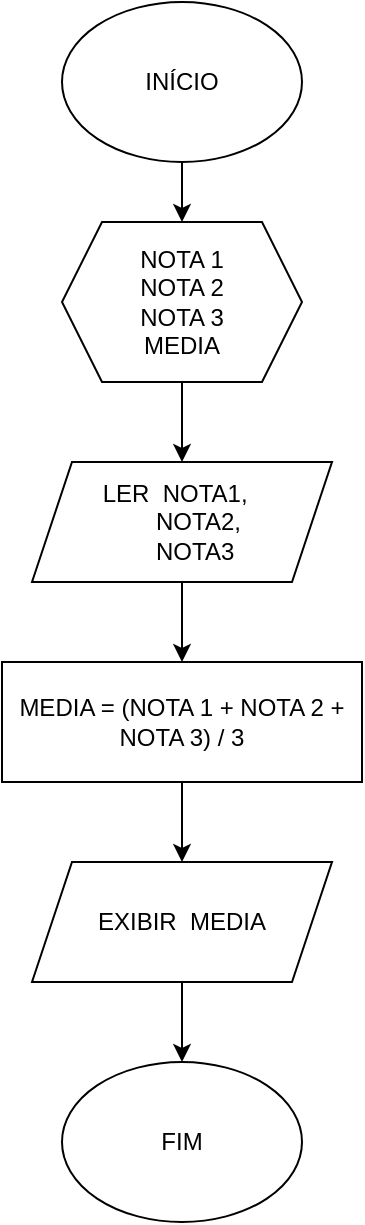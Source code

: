 <mxfile version="24.7.7">
  <diagram name="Página-1" id="APbT7lsQblCrBqvB5Vlu">
    <mxGraphModel dx="1434" dy="786" grid="1" gridSize="10" guides="1" tooltips="1" connect="1" arrows="1" fold="1" page="1" pageScale="1" pageWidth="827" pageHeight="1169" math="0" shadow="0">
      <root>
        <mxCell id="0" />
        <mxCell id="1" parent="0" />
        <mxCell id="U4eYH-IfSYCv08nCtTG3-3" value="" style="edgeStyle=orthogonalEdgeStyle;rounded=0;orthogonalLoop=1;jettySize=auto;html=1;" parent="1" source="U4eYH-IfSYCv08nCtTG3-1" target="U4eYH-IfSYCv08nCtTG3-2" edge="1">
          <mxGeometry relative="1" as="geometry" />
        </mxCell>
        <mxCell id="U4eYH-IfSYCv08nCtTG3-1" value="INÍCIO" style="ellipse;whiteSpace=wrap;html=1;" parent="1" vertex="1">
          <mxGeometry x="240" y="130" width="120" height="80" as="geometry" />
        </mxCell>
        <mxCell id="U4eYH-IfSYCv08nCtTG3-5" value="" style="edgeStyle=orthogonalEdgeStyle;rounded=0;orthogonalLoop=1;jettySize=auto;html=1;" parent="1" source="U4eYH-IfSYCv08nCtTG3-2" target="U4eYH-IfSYCv08nCtTG3-4" edge="1">
          <mxGeometry relative="1" as="geometry" />
        </mxCell>
        <mxCell id="U4eYH-IfSYCv08nCtTG3-2" value="NOTA 1&lt;div&gt;NOTA 2&lt;/div&gt;&lt;div&gt;NOTA 3&lt;/div&gt;&lt;div&gt;MEDIA&lt;/div&gt;" style="shape=hexagon;perimeter=hexagonPerimeter2;whiteSpace=wrap;html=1;fixedSize=1;" parent="1" vertex="1">
          <mxGeometry x="240" y="240" width="120" height="80" as="geometry" />
        </mxCell>
        <mxCell id="U4eYH-IfSYCv08nCtTG3-7" value="" style="edgeStyle=orthogonalEdgeStyle;rounded=0;orthogonalLoop=1;jettySize=auto;html=1;" parent="1" source="U4eYH-IfSYCv08nCtTG3-4" target="U4eYH-IfSYCv08nCtTG3-6" edge="1">
          <mxGeometry relative="1" as="geometry" />
        </mxCell>
        <mxCell id="U4eYH-IfSYCv08nCtTG3-4" value="&amp;nbsp; &amp;nbsp; &amp;nbsp; &amp;nbsp; &amp;nbsp; LER&amp;nbsp; NOTA1,&lt;div&gt;&lt;span style=&quot;background-color: initial;&quot;&gt;&amp;nbsp; &amp;nbsp; &amp;nbsp; &amp;nbsp; &amp;nbsp; &amp;nbsp; &amp;nbsp; &amp;nbsp; &amp;nbsp; NOTA2,&lt;/span&gt;&lt;div&gt;&lt;div&gt;&amp;nbsp; &amp;nbsp; &amp;nbsp; &amp;nbsp; &amp;nbsp; &amp;nbsp; &amp;nbsp; &amp;nbsp; &amp;nbsp; NOTA3&lt;/div&gt;&lt;/div&gt;&lt;/div&gt;" style="shape=parallelogram;perimeter=parallelogramPerimeter;whiteSpace=wrap;html=1;fixedSize=1;align=left;" parent="1" vertex="1">
          <mxGeometry x="225" y="360" width="150" height="60" as="geometry" />
        </mxCell>
        <mxCell id="U4eYH-IfSYCv08nCtTG3-9" value="" style="edgeStyle=orthogonalEdgeStyle;rounded=0;orthogonalLoop=1;jettySize=auto;html=1;" parent="1" source="U4eYH-IfSYCv08nCtTG3-6" target="U4eYH-IfSYCv08nCtTG3-8" edge="1">
          <mxGeometry relative="1" as="geometry" />
        </mxCell>
        <mxCell id="U4eYH-IfSYCv08nCtTG3-6" value="MEDIA = (NOTA 1 + NOTA 2 + NOTA 3) / 3" style="rounded=0;whiteSpace=wrap;html=1;" parent="1" vertex="1">
          <mxGeometry x="210" y="460" width="180" height="60" as="geometry" />
        </mxCell>
        <mxCell id="U4eYH-IfSYCv08nCtTG3-11" value="" style="edgeStyle=orthogonalEdgeStyle;rounded=0;orthogonalLoop=1;jettySize=auto;html=1;" parent="1" source="U4eYH-IfSYCv08nCtTG3-8" target="U4eYH-IfSYCv08nCtTG3-10" edge="1">
          <mxGeometry relative="1" as="geometry" />
        </mxCell>
        <mxCell id="U4eYH-IfSYCv08nCtTG3-8" value="EXIBIR&amp;nbsp; MEDIA" style="shape=parallelogram;perimeter=parallelogramPerimeter;whiteSpace=wrap;html=1;fixedSize=1;" parent="1" vertex="1">
          <mxGeometry x="225" y="560" width="150" height="60" as="geometry" />
        </mxCell>
        <mxCell id="U4eYH-IfSYCv08nCtTG3-10" value="FIM" style="ellipse;whiteSpace=wrap;html=1;" parent="1" vertex="1">
          <mxGeometry x="240" y="660" width="120" height="80" as="geometry" />
        </mxCell>
      </root>
    </mxGraphModel>
  </diagram>
</mxfile>
